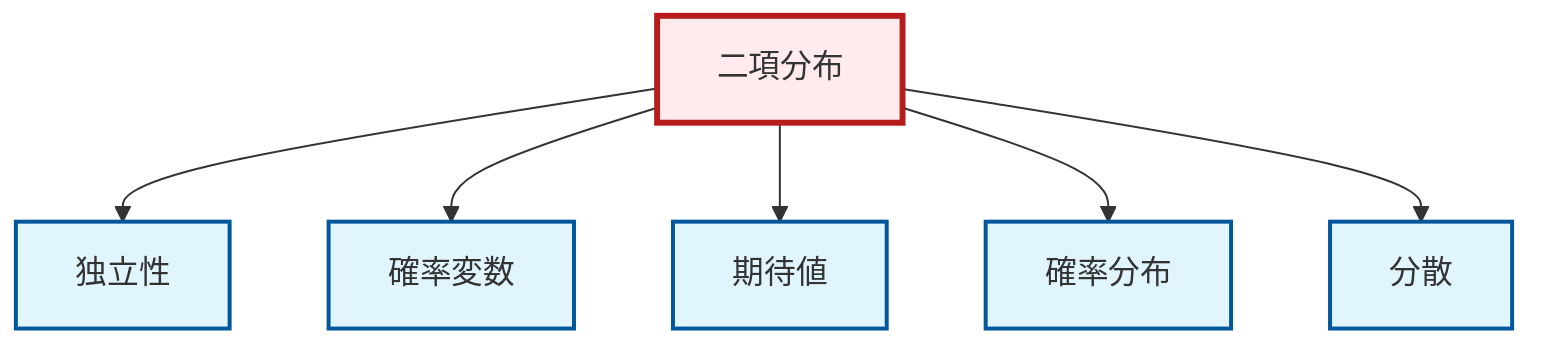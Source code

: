 graph TD
    classDef definition fill:#e1f5fe,stroke:#01579b,stroke-width:2px
    classDef theorem fill:#f3e5f5,stroke:#4a148c,stroke-width:2px
    classDef axiom fill:#fff3e0,stroke:#e65100,stroke-width:2px
    classDef example fill:#e8f5e9,stroke:#1b5e20,stroke-width:2px
    classDef current fill:#ffebee,stroke:#b71c1c,stroke-width:3px
    def-independence["独立性"]:::definition
    def-random-variable["確率変数"]:::definition
    def-probability-distribution["確率分布"]:::definition
    def-variance["分散"]:::definition
    def-binomial-distribution["二項分布"]:::definition
    def-expectation["期待値"]:::definition
    def-binomial-distribution --> def-independence
    def-binomial-distribution --> def-random-variable
    def-binomial-distribution --> def-expectation
    def-binomial-distribution --> def-probability-distribution
    def-binomial-distribution --> def-variance
    class def-binomial-distribution current